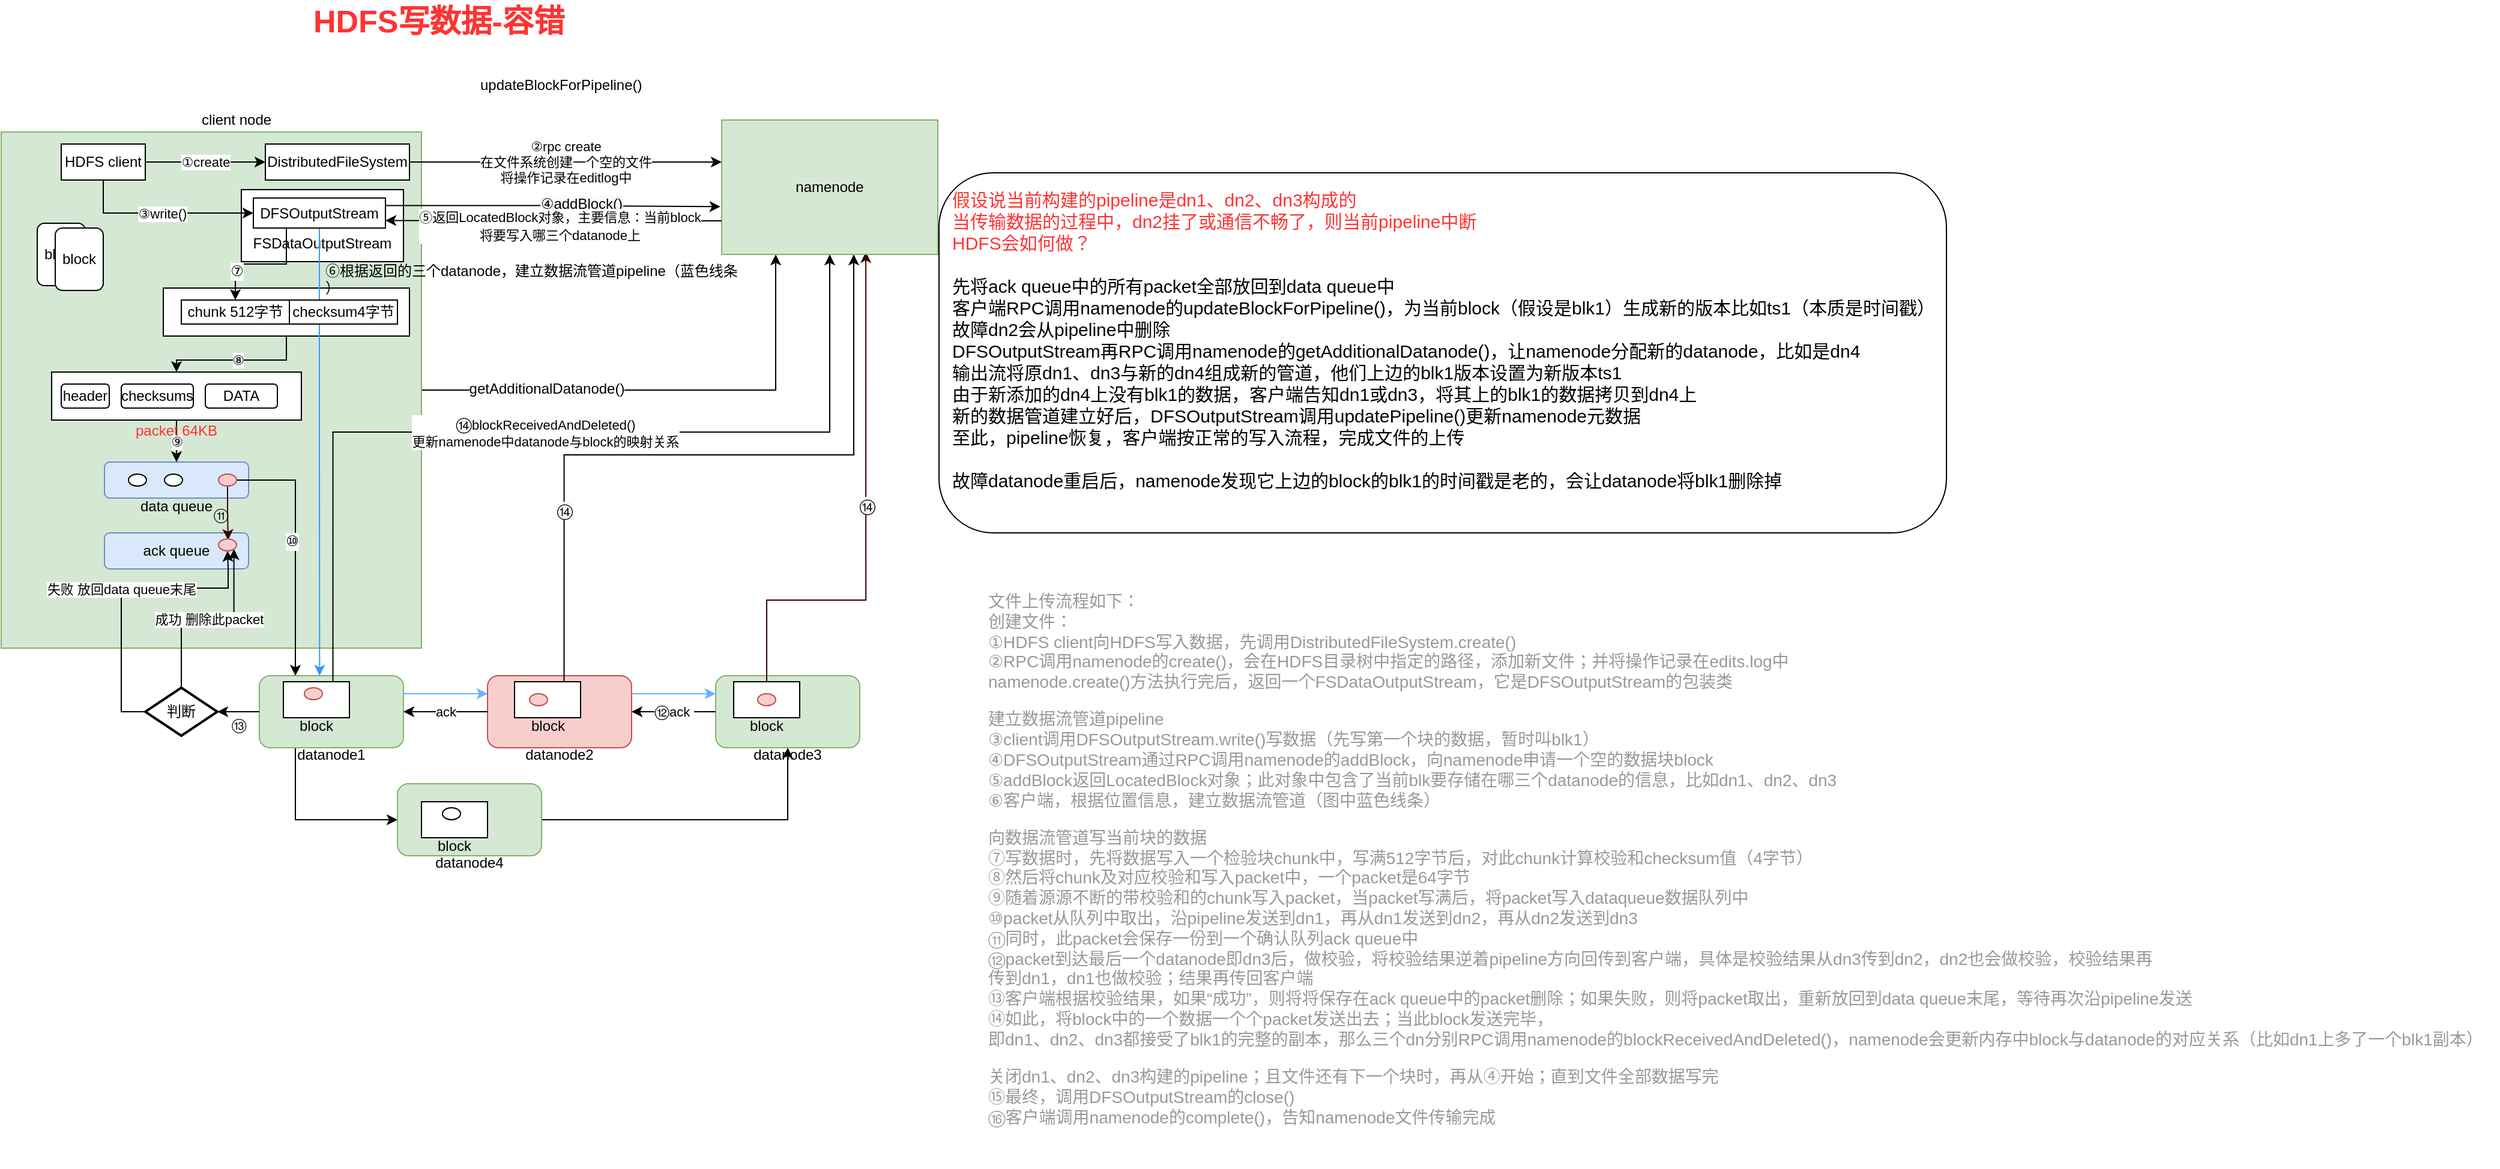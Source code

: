 <mxfile version="11.1.4" type="device"><diagram id="W_lsjcDKfJ_fu0G2ypCz" name="Page-1"><mxGraphModel dx="1422" dy="824" grid="1" gridSize="10" guides="1" tooltips="1" connect="1" arrows="1" fold="1" page="1" pageScale="1" pageWidth="1827" pageHeight="1169" math="0" shadow="0"><root><mxCell id="0"/><mxCell id="1" parent="0"/><mxCell id="wnKtPFl3VBptw_3jj8UI-4" value="" style="rounded=1;whiteSpace=wrap;html=1;fontSize=15;fontColor=#000000;" vertex="1" parent="1"><mxGeometry x="821" y="254" width="839" height="300" as="geometry"/></mxCell><mxCell id="mtmfq5tCBF-9Bzcue13S-6" value="&lt;br&gt;&lt;br&gt;&lt;br&gt;&lt;br&gt;&lt;br&gt;datanode3" style="rounded=1;whiteSpace=wrap;html=1;fillColor=#d5e8d4;strokeColor=#82b366;" parent="1" vertex="1"><mxGeometry x="635" y="673" width="120" height="60" as="geometry"/></mxCell><mxCell id="mtmfq5tCBF-9Bzcue13S-80" style="edgeStyle=orthogonalEdgeStyle;rounded=0;orthogonalLoop=1;jettySize=auto;html=1;exitX=0.5;exitY=0;exitDx=0;exitDy=0;entryX=0.667;entryY=0.982;entryDx=0;entryDy=0;entryPerimeter=0;strokeColor=#330000;" parent="1" source="mtmfq5tCBF-9Bzcue13S-51" target="mtmfq5tCBF-9Bzcue13S-3" edge="1"><mxGeometry relative="1" as="geometry"><Array as="points"><mxPoint x="677" y="610"/><mxPoint x="760" y="610"/></Array></mxGeometry></mxCell><mxCell id="mtmfq5tCBF-9Bzcue13S-97" value="&lt;span style=&quot;font-size: 13px ; text-align: left ; background-color: rgb(248 , 249 , 250)&quot;&gt;⑭&lt;/span&gt;" style="text;html=1;resizable=0;points=[];align=center;verticalAlign=middle;labelBackgroundColor=#ffffff;" parent="mtmfq5tCBF-9Bzcue13S-80" vertex="1" connectable="0"><mxGeometry x="0.041" y="-1" relative="1" as="geometry"><mxPoint as="offset"/></mxGeometry></mxCell><mxCell id="mtmfq5tCBF-9Bzcue13S-51" value="&lt;br&gt;&lt;br&gt;&lt;br&gt;block" style="rounded=0;whiteSpace=wrap;html=1;" parent="1" vertex="1"><mxGeometry x="650" y="678" width="55" height="30" as="geometry"/></mxCell><mxCell id="mtmfq5tCBF-9Bzcue13S-5" value="&lt;br&gt;&lt;br&gt;&lt;br&gt;&lt;br&gt;&lt;br&gt;datanode2" style="rounded=1;whiteSpace=wrap;html=1;fillColor=#f8cecc;strokeColor=#b85450;" parent="1" vertex="1"><mxGeometry x="445" y="673" width="120" height="60" as="geometry"/></mxCell><mxCell id="mtmfq5tCBF-9Bzcue13S-53" style="edgeStyle=orthogonalEdgeStyle;rounded=0;orthogonalLoop=1;jettySize=auto;html=1;exitX=0.75;exitY=0;exitDx=0;exitDy=0;" parent="1" source="mtmfq5tCBF-9Bzcue13S-50" target="mtmfq5tCBF-9Bzcue13S-3" edge="1"><mxGeometry relative="1" as="geometry"><Array as="points"><mxPoint x="509" y="489"/><mxPoint x="750" y="489"/></Array></mxGeometry></mxCell><mxCell id="mtmfq5tCBF-9Bzcue13S-96" value="&lt;span style=&quot;font-size: 13px ; text-align: left ; background-color: rgb(248 , 249 , 250)&quot;&gt;⑭&lt;/span&gt;" style="text;html=1;resizable=0;points=[];align=center;verticalAlign=middle;labelBackgroundColor=#ffffff;" parent="mtmfq5tCBF-9Bzcue13S-53" vertex="1" connectable="0"><mxGeometry x="-0.521" relative="1" as="geometry"><mxPoint as="offset"/></mxGeometry></mxCell><mxCell id="mtmfq5tCBF-9Bzcue13S-50" value="&lt;br&gt;&lt;br&gt;&lt;br&gt;block" style="rounded=0;whiteSpace=wrap;html=1;" parent="1" vertex="1"><mxGeometry x="467.5" y="678" width="55" height="30" as="geometry"/></mxCell><mxCell id="mtmfq5tCBF-9Bzcue13S-63" style="edgeStyle=orthogonalEdgeStyle;rounded=0;orthogonalLoop=1;jettySize=auto;html=1;exitX=0.25;exitY=1;exitDx=0;exitDy=0;entryX=0;entryY=0.5;entryDx=0;entryDy=0;" parent="1" source="mtmfq5tCBF-9Bzcue13S-4" target="mtmfq5tCBF-9Bzcue13S-62" edge="1"><mxGeometry relative="1" as="geometry"/></mxCell><mxCell id="mtmfq5tCBF-9Bzcue13S-4" value="&lt;br&gt;&lt;br&gt;&lt;br&gt;&lt;br&gt;&lt;br&gt;datanode1" style="rounded=1;whiteSpace=wrap;html=1;fillColor=#d5e8d4;strokeColor=#82b366;" parent="1" vertex="1"><mxGeometry x="255" y="673" width="120" height="60" as="geometry"/></mxCell><mxCell id="mtmfq5tCBF-9Bzcue13S-48" value="&lt;br&gt;&lt;br&gt;&lt;br&gt;block" style="rounded=0;whiteSpace=wrap;html=1;" parent="1" vertex="1"><mxGeometry x="275" y="678" width="55" height="30" as="geometry"/></mxCell><mxCell id="mtmfq5tCBF-9Bzcue13S-60" style="edgeStyle=orthogonalEdgeStyle;rounded=0;orthogonalLoop=1;jettySize=auto;html=1;entryX=0.25;entryY=1;entryDx=0;entryDy=0;" parent="1" source="mtmfq5tCBF-9Bzcue13S-1" target="mtmfq5tCBF-9Bzcue13S-3" edge="1"><mxGeometry relative="1" as="geometry"/></mxCell><mxCell id="mtmfq5tCBF-9Bzcue13S-61" value="getAdditionalDatanode()" style="text;html=1;resizable=0;points=[];align=center;verticalAlign=middle;labelBackgroundColor=#ffffff;" parent="mtmfq5tCBF-9Bzcue13S-60" vertex="1" connectable="0"><mxGeometry x="-0.493" y="1" relative="1" as="geometry"><mxPoint as="offset"/></mxGeometry></mxCell><mxCell id="mtmfq5tCBF-9Bzcue13S-1" value="" style="rounded=0;whiteSpace=wrap;html=1;fillColor=#d5e8d4;strokeColor=#82b366;" parent="1" vertex="1"><mxGeometry x="40" y="220" width="350" height="430" as="geometry"/></mxCell><mxCell id="mtmfq5tCBF-9Bzcue13S-28" value="⑧" style="edgeStyle=orthogonalEdgeStyle;rounded=0;orthogonalLoop=1;jettySize=auto;html=1;exitX=0.5;exitY=1;exitDx=0;exitDy=0;entryX=0.5;entryY=0;entryDx=0;entryDy=0;" parent="1" source="mtmfq5tCBF-9Bzcue13S-27" target="mtmfq5tCBF-9Bzcue13S-23" edge="1"><mxGeometry relative="1" as="geometry"/></mxCell><mxCell id="mtmfq5tCBF-9Bzcue13S-27" value="" style="rounded=0;whiteSpace=wrap;html=1;" parent="1" vertex="1"><mxGeometry x="175" y="350" width="205" height="40" as="geometry"/></mxCell><mxCell id="mtmfq5tCBF-9Bzcue13S-2" value="client node" style="text;html=1;resizable=0;points=[];autosize=1;align=left;verticalAlign=top;spacingTop=-4;" parent="1" vertex="1"><mxGeometry x="205" y="200" width="70" height="20" as="geometry"/></mxCell><mxCell id="mtmfq5tCBF-9Bzcue13S-3" value="namenode" style="rounded=0;whiteSpace=wrap;html=1;fillColor=#d5e8d4;strokeColor=#82b366;" parent="1" vertex="1"><mxGeometry x="640" y="210" width="180" height="112" as="geometry"/></mxCell><mxCell id="mtmfq5tCBF-9Bzcue13S-17" style="edgeStyle=orthogonalEdgeStyle;rounded=0;orthogonalLoop=1;jettySize=auto;html=1;exitX=1;exitY=0.25;exitDx=0;exitDy=0;entryX=0;entryY=0.25;entryDx=0;entryDy=0;strokeColor=#66B2FF;" parent="1" source="mtmfq5tCBF-9Bzcue13S-4" target="mtmfq5tCBF-9Bzcue13S-5" edge="1"><mxGeometry relative="1" as="geometry"/></mxCell><mxCell id="mtmfq5tCBF-9Bzcue13S-42" style="edgeStyle=orthogonalEdgeStyle;rounded=0;orthogonalLoop=1;jettySize=auto;html=1;exitX=0;exitY=0.5;exitDx=0;exitDy=0;" parent="1" source="mtmfq5tCBF-9Bzcue13S-4" target="mtmfq5tCBF-9Bzcue13S-43" edge="1"><mxGeometry relative="1" as="geometry"><mxPoint x="230.034" y="703.276" as="targetPoint"/></mxGeometry></mxCell><mxCell id="mtmfq5tCBF-9Bzcue13S-18" style="edgeStyle=orthogonalEdgeStyle;rounded=0;orthogonalLoop=1;jettySize=auto;html=1;exitX=1;exitY=0.25;exitDx=0;exitDy=0;entryX=0;entryY=0.25;entryDx=0;entryDy=0;strokeColor=#66B2FF;" parent="1" source="mtmfq5tCBF-9Bzcue13S-5" target="mtmfq5tCBF-9Bzcue13S-6" edge="1"><mxGeometry relative="1" as="geometry"/></mxCell><mxCell id="mtmfq5tCBF-9Bzcue13S-40" value="ack" style="edgeStyle=orthogonalEdgeStyle;rounded=0;orthogonalLoop=1;jettySize=auto;html=1;exitX=0;exitY=0.5;exitDx=0;exitDy=0;entryX=1;entryY=0.5;entryDx=0;entryDy=0;" parent="1" source="mtmfq5tCBF-9Bzcue13S-5" target="mtmfq5tCBF-9Bzcue13S-4" edge="1"><mxGeometry relative="1" as="geometry"/></mxCell><mxCell id="mtmfq5tCBF-9Bzcue13S-39" value="&lt;span style=&quot;font-size: 12px ; text-align: left ; background-color: rgb(248 , 249 , 250)&quot;&gt;⑫&lt;/span&gt;ack&amp;nbsp;" style="edgeStyle=orthogonalEdgeStyle;rounded=0;orthogonalLoop=1;jettySize=auto;html=1;exitX=0;exitY=0.5;exitDx=0;exitDy=0;" parent="1" source="mtmfq5tCBF-9Bzcue13S-6" target="mtmfq5tCBF-9Bzcue13S-5" edge="1"><mxGeometry relative="1" as="geometry"/></mxCell><mxCell id="mtmfq5tCBF-9Bzcue13S-9" value="①create" style="edgeStyle=orthogonalEdgeStyle;rounded=0;orthogonalLoop=1;jettySize=auto;html=1;exitX=1;exitY=0.5;exitDx=0;exitDy=0;entryX=0;entryY=0.5;entryDx=0;entryDy=0;" parent="1" source="mtmfq5tCBF-9Bzcue13S-7" target="mtmfq5tCBF-9Bzcue13S-8" edge="1"><mxGeometry relative="1" as="geometry"/></mxCell><mxCell id="mtmfq5tCBF-9Bzcue13S-7" value="HDFS client" style="rounded=0;whiteSpace=wrap;html=1;" parent="1" vertex="1"><mxGeometry x="90" y="230" width="70" height="30" as="geometry"/></mxCell><mxCell id="mtmfq5tCBF-9Bzcue13S-10" value="②rpc create&lt;br&gt;在文件系统创建一个空的文件&lt;br&gt;将操作记录在editlog中" style="edgeStyle=orthogonalEdgeStyle;rounded=0;orthogonalLoop=1;jettySize=auto;html=1;exitX=1;exitY=0.5;exitDx=0;exitDy=0;" parent="1" source="mtmfq5tCBF-9Bzcue13S-8" target="mtmfq5tCBF-9Bzcue13S-3" edge="1"><mxGeometry relative="1" as="geometry"><Array as="points"><mxPoint x="620" y="245"/><mxPoint x="620" y="245"/></Array></mxGeometry></mxCell><mxCell id="mtmfq5tCBF-9Bzcue13S-8" value="DistributedFileSystem" style="rounded=0;whiteSpace=wrap;html=1;" parent="1" vertex="1"><mxGeometry x="260" y="230" width="120" height="30" as="geometry"/></mxCell><mxCell id="mtmfq5tCBF-9Bzcue13S-11" value="&lt;br&gt;&lt;br&gt;FSDataOutputStream" style="rounded=0;whiteSpace=wrap;html=1;" parent="1" vertex="1"><mxGeometry x="240" y="268" width="135" height="60" as="geometry"/></mxCell><mxCell id="mtmfq5tCBF-9Bzcue13S-16" style="edgeStyle=orthogonalEdgeStyle;rounded=0;orthogonalLoop=1;jettySize=auto;html=1;exitX=0.5;exitY=1;exitDx=0;exitDy=0;entryX=0.418;entryY=0;entryDx=0;entryDy=0;entryPerimeter=0;strokeColor=#3399FF;" parent="1" source="mtmfq5tCBF-9Bzcue13S-13" target="mtmfq5tCBF-9Bzcue13S-4" edge="1"><mxGeometry relative="1" as="geometry"/></mxCell><mxCell id="mtmfq5tCBF-9Bzcue13S-21" style="edgeStyle=orthogonalEdgeStyle;rounded=0;orthogonalLoop=1;jettySize=auto;html=1;exitX=0.25;exitY=1;exitDx=0;exitDy=0;entryX=0.5;entryY=0;entryDx=0;entryDy=0;" parent="1" source="mtmfq5tCBF-9Bzcue13S-13" target="mtmfq5tCBF-9Bzcue13S-20" edge="1"><mxGeometry relative="1" as="geometry"/></mxCell><mxCell id="mtmfq5tCBF-9Bzcue13S-77" value="⑦" style="text;html=1;resizable=0;points=[];align=center;verticalAlign=middle;labelBackgroundColor=#ffffff;" parent="mtmfq5tCBF-9Bzcue13S-21" vertex="1" connectable="0"><mxGeometry x="0.528" y="1" relative="1" as="geometry"><mxPoint as="offset"/></mxGeometry></mxCell><mxCell id="mtmfq5tCBF-9Bzcue13S-70" style="edgeStyle=orthogonalEdgeStyle;rounded=0;orthogonalLoop=1;jettySize=auto;html=1;exitX=1;exitY=0.25;exitDx=0;exitDy=0;entryX=-0.006;entryY=0.644;entryDx=0;entryDy=0;entryPerimeter=0;" parent="1" source="mtmfq5tCBF-9Bzcue13S-13" target="mtmfq5tCBF-9Bzcue13S-3" edge="1"><mxGeometry relative="1" as="geometry"/></mxCell><mxCell id="mtmfq5tCBF-9Bzcue13S-72" value="&lt;span style=&quot;text-align: left ; background-color: rgb(248 , 249 , 250)&quot;&gt;④addBlock()&lt;/span&gt;" style="text;html=1;resizable=0;points=[];align=center;verticalAlign=middle;labelBackgroundColor=#ffffff;" parent="mtmfq5tCBF-9Bzcue13S-70" vertex="1" connectable="0"><mxGeometry x="-0.077" relative="1" as="geometry"><mxPoint x="33.5" y="-1.5" as="offset"/></mxGeometry></mxCell><mxCell id="mtmfq5tCBF-9Bzcue13S-13" value="DFSOutputStream" style="rounded=0;whiteSpace=wrap;html=1;" parent="1" vertex="1"><mxGeometry x="250" y="275" width="110" height="25" as="geometry"/></mxCell><mxCell id="mtmfq5tCBF-9Bzcue13S-14" value="③write()" style="edgeStyle=orthogonalEdgeStyle;rounded=0;orthogonalLoop=1;jettySize=auto;html=1;exitX=0.5;exitY=1;exitDx=0;exitDy=0;entryX=0;entryY=0.5;entryDx=0;entryDy=0;" parent="1" source="mtmfq5tCBF-9Bzcue13S-7" target="mtmfq5tCBF-9Bzcue13S-13" edge="1"><mxGeometry relative="1" as="geometry"/></mxCell><mxCell id="mtmfq5tCBF-9Bzcue13S-19" value="⑥根据返回的三个datanode，建立数据流管道pipeline（蓝色线条&lt;br&gt;）" style="text;html=1;resizable=0;points=[];autosize=1;align=left;verticalAlign=top;spacingTop=-4;" parent="1" vertex="1"><mxGeometry x="307.5" y="326" width="360" height="30" as="geometry"/></mxCell><mxCell id="mtmfq5tCBF-9Bzcue13S-20" value="chunk 512字节" style="rounded=0;whiteSpace=wrap;html=1;" parent="1" vertex="1"><mxGeometry x="190" y="360" width="90" height="20" as="geometry"/></mxCell><mxCell id="mtmfq5tCBF-9Bzcue13S-22" value="checksum4字节" style="rounded=0;whiteSpace=wrap;html=1;" parent="1" vertex="1"><mxGeometry x="280" y="360" width="90" height="20" as="geometry"/></mxCell><mxCell id="mtmfq5tCBF-9Bzcue13S-31" value="⑨" style="edgeStyle=orthogonalEdgeStyle;rounded=0;orthogonalLoop=1;jettySize=auto;html=1;exitX=0.5;exitY=1;exitDx=0;exitDy=0;" parent="1" source="mtmfq5tCBF-9Bzcue13S-23" target="mtmfq5tCBF-9Bzcue13S-29" edge="1"><mxGeometry relative="1" as="geometry"/></mxCell><mxCell id="mtmfq5tCBF-9Bzcue13S-23" value="&lt;span style=&quot;white-space: normal&quot;&gt;&lt;font color=&quot;#ff3333&quot;&gt;&lt;br&gt;&lt;br&gt;&lt;br&gt;&lt;br&gt;packet 64KB&lt;/font&gt;&lt;/span&gt;" style="rounded=0;whiteSpace=wrap;html=1;" parent="1" vertex="1"><mxGeometry x="82" y="420" width="208" height="40" as="geometry"/></mxCell><mxCell id="mtmfq5tCBF-9Bzcue13S-24" value="header" style="rounded=1;whiteSpace=wrap;html=1;" parent="1" vertex="1"><mxGeometry x="90" y="430" width="40" height="20" as="geometry"/></mxCell><mxCell id="mtmfq5tCBF-9Bzcue13S-25" value="checksums" style="rounded=1;whiteSpace=wrap;html=1;" parent="1" vertex="1"><mxGeometry x="140" y="430" width="60" height="20" as="geometry"/></mxCell><mxCell id="mtmfq5tCBF-9Bzcue13S-26" value="DATA" style="rounded=1;whiteSpace=wrap;html=1;" parent="1" vertex="1"><mxGeometry x="210" y="430" width="60" height="20" as="geometry"/></mxCell><mxCell id="mtmfq5tCBF-9Bzcue13S-29" value="&lt;br&gt;&lt;br&gt;&lt;br&gt;data queue" style="rounded=1;whiteSpace=wrap;html=1;fillColor=#dae8fc;strokeColor=#6c8ebf;" parent="1" vertex="1"><mxGeometry x="126" y="495" width="120" height="30" as="geometry"/></mxCell><mxCell id="mtmfq5tCBF-9Bzcue13S-30" value="ack queue" style="rounded=1;whiteSpace=wrap;html=1;fillColor=#dae8fc;strokeColor=#6c8ebf;" parent="1" vertex="1"><mxGeometry x="126" y="554" width="120" height="30" as="geometry"/></mxCell><mxCell id="mtmfq5tCBF-9Bzcue13S-35" style="edgeStyle=orthogonalEdgeStyle;rounded=0;orthogonalLoop=1;jettySize=auto;html=1;entryX=0.25;entryY=0;entryDx=0;entryDy=0;exitX=1;exitY=0.5;exitDx=0;exitDy=0;" parent="1" source="mtmfq5tCBF-9Bzcue13S-78" target="mtmfq5tCBF-9Bzcue13S-4" edge="1"><mxGeometry relative="1" as="geometry"><mxPoint x="230.034" y="494.759" as="sourcePoint"/></mxGeometry></mxCell><mxCell id="mtmfq5tCBF-9Bzcue13S-85" value="&lt;span style=&quot;text-align: left ; background-color: rgb(248 , 249 , 250)&quot;&gt;⑩&lt;/span&gt;" style="text;html=1;resizable=0;points=[];align=center;verticalAlign=middle;labelBackgroundColor=#ffffff;" parent="mtmfq5tCBF-9Bzcue13S-35" vertex="1" connectable="0"><mxGeometry x="-0.057" y="-3" relative="1" as="geometry"><mxPoint as="offset"/></mxGeometry></mxCell><mxCell id="mtmfq5tCBF-9Bzcue13S-34" value="" style="ellipse;whiteSpace=wrap;html=1;" parent="1" vertex="1"><mxGeometry x="176" y="505" width="15" height="10" as="geometry"/></mxCell><mxCell id="mtmfq5tCBF-9Bzcue13S-36" value="" style="ellipse;whiteSpace=wrap;html=1;fillColor=#f8cecc;strokeColor=#b85450;" parent="1" vertex="1"><mxGeometry x="292.5" y="683" width="15" height="10" as="geometry"/></mxCell><mxCell id="mtmfq5tCBF-9Bzcue13S-37" value="" style="ellipse;whiteSpace=wrap;html=1;fillColor=#f8cecc;strokeColor=#b85450;" parent="1" vertex="1"><mxGeometry x="480" y="688" width="15" height="10" as="geometry"/></mxCell><mxCell id="mtmfq5tCBF-9Bzcue13S-38" value="" style="ellipse;whiteSpace=wrap;html=1;fillColor=#f8cecc;strokeColor=#b85450;" parent="1" vertex="1"><mxGeometry x="670" y="688" width="15" height="10" as="geometry"/></mxCell><mxCell id="mtmfq5tCBF-9Bzcue13S-44" value="成功 删除此packet" style="edgeStyle=orthogonalEdgeStyle;rounded=0;orthogonalLoop=1;jettySize=auto;html=1;exitX=0.5;exitY=0;exitDx=0;exitDy=0;exitPerimeter=0;entryX=1;entryY=1;entryDx=0;entryDy=0;" parent="1" source="mtmfq5tCBF-9Bzcue13S-43" target="mtmfq5tCBF-9Bzcue13S-81" edge="1"><mxGeometry relative="1" as="geometry"><mxPoint x="232.793" y="560.276" as="targetPoint"/></mxGeometry></mxCell><mxCell id="mtmfq5tCBF-9Bzcue13S-45" value="失败 放回data queue末尾" style="edgeStyle=orthogonalEdgeStyle;rounded=0;orthogonalLoop=1;jettySize=auto;html=1;exitX=0;exitY=0.5;exitDx=0;exitDy=0;exitPerimeter=0;entryX=0.5;entryY=1;entryDx=0;entryDy=0;" parent="1" source="mtmfq5tCBF-9Bzcue13S-43" target="mtmfq5tCBF-9Bzcue13S-81" edge="1"><mxGeometry relative="1" as="geometry"><mxPoint x="232.793" y="560.276" as="targetPoint"/><Array as="points"><mxPoint x="140" y="703"/><mxPoint x="140" y="600"/><mxPoint x="229" y="600"/><mxPoint x="229" y="584"/></Array></mxGeometry></mxCell><mxCell id="mtmfq5tCBF-9Bzcue13S-43" value="判断" style="strokeWidth=2;html=1;shape=mxgraph.flowchart.decision;whiteSpace=wrap;" parent="1" vertex="1"><mxGeometry x="160" y="683" width="60" height="40" as="geometry"/></mxCell><mxCell id="mtmfq5tCBF-9Bzcue13S-46" value="" style="ellipse;whiteSpace=wrap;html=1;" parent="1" vertex="1"><mxGeometry x="146" y="505" width="15" height="10" as="geometry"/></mxCell><mxCell id="mtmfq5tCBF-9Bzcue13S-52" value="&lt;span style=&quot;font-size: 13px ; text-align: left ; background-color: rgb(248 , 249 , 250)&quot;&gt;⑭&lt;/span&gt;blockReceivedAndDeleted()&lt;br&gt;更新namenode中datanode与block的映射关系" style="edgeStyle=orthogonalEdgeStyle;rounded=0;orthogonalLoop=1;jettySize=auto;html=1;exitX=0.75;exitY=0;exitDx=0;exitDy=0;entryX=0.5;entryY=1;entryDx=0;entryDy=0;" parent="1" source="mtmfq5tCBF-9Bzcue13S-48" target="mtmfq5tCBF-9Bzcue13S-3" edge="1"><mxGeometry relative="1" as="geometry"><mxPoint x="730" y="330" as="targetPoint"/><Array as="points"><mxPoint x="316" y="470"/><mxPoint x="730" y="470"/></Array></mxGeometry></mxCell><mxCell id="mtmfq5tCBF-9Bzcue13S-56" value="block" style="rounded=1;whiteSpace=wrap;html=1;" parent="1" vertex="1"><mxGeometry x="70" y="296" width="40" height="52" as="geometry"/></mxCell><mxCell id="mtmfq5tCBF-9Bzcue13S-86" style="edgeStyle=orthogonalEdgeStyle;rounded=0;orthogonalLoop=1;jettySize=auto;html=1;exitX=0.5;exitY=1;exitDx=0;exitDy=0;entryX=0.858;entryY=0.2;entryDx=0;entryDy=0;entryPerimeter=0;strokeColor=#330000;" parent="1" source="mtmfq5tCBF-9Bzcue13S-78" target="mtmfq5tCBF-9Bzcue13S-30" edge="1"><mxGeometry relative="1" as="geometry"/></mxCell><mxCell id="mtmfq5tCBF-9Bzcue13S-78" value="" style="ellipse;whiteSpace=wrap;html=1;fillColor=#f8cecc;strokeColor=#b85450;" parent="1" vertex="1"><mxGeometry x="221" y="505" width="15" height="10" as="geometry"/></mxCell><mxCell id="mtmfq5tCBF-9Bzcue13S-58" value="block" style="rounded=1;whiteSpace=wrap;html=1;" parent="1" vertex="1"><mxGeometry x="85" y="300" width="40" height="52" as="geometry"/></mxCell><mxCell id="mtmfq5tCBF-9Bzcue13S-59" value="updateBlockForPipeline()" style="text;html=1;resizable=0;points=[];autosize=1;align=left;verticalAlign=top;spacingTop=-4;" parent="1" vertex="1"><mxGeometry x="437" y="171" width="150" height="20" as="geometry"/></mxCell><mxCell id="mtmfq5tCBF-9Bzcue13S-64" style="edgeStyle=orthogonalEdgeStyle;rounded=0;orthogonalLoop=1;jettySize=auto;html=1;exitX=1;exitY=0.5;exitDx=0;exitDy=0;entryX=0.5;entryY=1;entryDx=0;entryDy=0;" parent="1" source="mtmfq5tCBF-9Bzcue13S-62" target="mtmfq5tCBF-9Bzcue13S-6" edge="1"><mxGeometry relative="1" as="geometry"/></mxCell><mxCell id="mtmfq5tCBF-9Bzcue13S-62" value="&lt;br&gt;&lt;br&gt;&lt;br&gt;&lt;br&gt;&lt;br&gt;datanode4" style="rounded=1;whiteSpace=wrap;html=1;fillColor=#d5e8d4;strokeColor=#82b366;" parent="1" vertex="1"><mxGeometry x="370" y="763" width="120" height="60" as="geometry"/></mxCell><mxCell id="mtmfq5tCBF-9Bzcue13S-65" value="&lt;br&gt;&lt;br&gt;&lt;br&gt;block" style="rounded=0;whiteSpace=wrap;html=1;" parent="1" vertex="1"><mxGeometry x="390" y="778" width="55" height="30" as="geometry"/></mxCell><mxCell id="mtmfq5tCBF-9Bzcue13S-66" value="" style="ellipse;whiteSpace=wrap;html=1;" parent="1" vertex="1"><mxGeometry x="407.5" y="783" width="15" height="10" as="geometry"/></mxCell><mxCell id="mtmfq5tCBF-9Bzcue13S-67" value="&lt;span style=&quot;font-size: 14px&quot;&gt;文件上传流程如下：&lt;/span&gt;&lt;br style=&quot;font-size: 14px&quot;&gt;&lt;span style=&quot;font-size: 14px&quot;&gt;创建文件：&lt;/span&gt;&lt;br style=&quot;font-size: 14px&quot;&gt;&lt;span style=&quot;font-size: 14px&quot;&gt;①HDFS client向HDFS写入数据，先调用DistributedFileSystem.create()&lt;/span&gt;&lt;br style=&quot;font-size: 14px&quot;&gt;&lt;span style=&quot;font-size: 14px&quot;&gt;②RPC调用namenode的create()，会在HDFS目录树中指定的路径，添加新文件；并将操作记录在edits.log中&lt;/span&gt;&lt;br style=&quot;font-size: 14px&quot;&gt;&lt;span style=&quot;font-size: 14px&quot;&gt;namenode.create()方法执行完后，返回一个FSDataOutputStream，它是DFSOutputStream的包装类&lt;/span&gt;&lt;br style=&quot;font-size: 14px&quot;&gt;&lt;br style=&quot;font-size: 14px&quot;&gt;&lt;span style=&quot;font-size: 14px&quot;&gt;建立数据流管道pipeline&lt;/span&gt;&lt;br style=&quot;font-size: 14px&quot;&gt;&lt;span style=&quot;font-size: 14px&quot;&gt;③client调用DFSOutputStream.write()写数据（先写第一个块的数据，暂时叫blk1）&lt;/span&gt;&lt;br style=&quot;font-size: 14px&quot;&gt;&lt;span style=&quot;font-size: 14px&quot;&gt;④DFSOutputStream通过RPC调用namenode的addBlock，向namenode申请一个空的数据块block&lt;/span&gt;&lt;br style=&quot;font-size: 14px&quot;&gt;&lt;span style=&quot;font-size: 14px&quot;&gt;⑤addBlock返回LocatedBlock对象；此对象中包含了当前blk要存储在哪三个datanode的信息，比如dn1、dn2、dn3&lt;/span&gt;&lt;br style=&quot;font-size: 14px&quot;&gt;&lt;span style=&quot;font-size: 14px&quot;&gt;⑥客户端，根据位置信息，建立数据流管道（图中蓝色线条）&lt;/span&gt;&lt;br style=&quot;font-size: 14px&quot;&gt;&lt;br style=&quot;font-size: 14px&quot;&gt;&lt;span style=&quot;font-size: 14px&quot;&gt;向数据流管道写当前块的数据&lt;/span&gt;&lt;br style=&quot;font-size: 14px&quot;&gt;&lt;span style=&quot;font-size: 14px&quot;&gt;⑦写数据时，先将数据写入一个检验块chunk中，写满512字节后，对此chunk计算校验和checksum值（4字节）&lt;/span&gt;&lt;br style=&quot;font-size: 14px&quot;&gt;&lt;span style=&quot;font-size: 14px&quot;&gt;⑧然后将chunk及对应校验和写入packet中，一个packet是64字节&lt;/span&gt;&lt;br style=&quot;font-size: 14px&quot;&gt;&lt;span style=&quot;font-size: 14px&quot;&gt;⑨随着源源不断的带校验和的chunk写入packet，当packet写满后，将packet写入dataqueue数据队列中&lt;/span&gt;&lt;br style=&quot;font-size: 14px&quot;&gt;&lt;span style=&quot;font-size: 14px&quot;&gt;⑩packet从队列中取出，沿pipeline发送到dn1，再从dn1发送到dn2，再从dn2发送到dn3&lt;/span&gt;&lt;br style=&quot;font-size: 14px&quot;&gt;&lt;span style=&quot;font-size: 14px&quot;&gt;⑪同时，此packet会保存一份到一个确认队列ack queue中&lt;/span&gt;&lt;br style=&quot;font-size: 14px&quot;&gt;&lt;span style=&quot;font-size: 14px&quot;&gt;⑫packet到达最后一个datanode即dn3后，做校验，将校验结果逆着pipeline方向回传到客户端，具体是校验结果从dn3传到dn2，dn2也会做校验，校验结果再&lt;/span&gt;&lt;br style=&quot;font-size: 14px&quot;&gt;&lt;span style=&quot;font-size: 14px&quot;&gt;传到dn1，dn1也做校验；结果再传回客户端&lt;/span&gt;&lt;br style=&quot;font-size: 14px&quot;&gt;&lt;span style=&quot;font-size: 14px&quot;&gt;⑬客户端根据校验结果，如果“成功”，则将将保存在ack queue中的packet删除；如果失败，则将packet取出，重新放回到data queue末尾，等待再次沿pipeline发送&lt;/span&gt;&lt;br style=&quot;font-size: 14px&quot;&gt;&lt;span style=&quot;font-size: 14px&quot;&gt;⑭如此，将block中的一个数据一个个packet发送出去；当此block发送完毕，&lt;/span&gt;&lt;br style=&quot;font-size: 14px&quot;&gt;&lt;span style=&quot;font-size: 14px&quot;&gt;即dn1、dn2、dn3都接受了blk1的完整的副本，那么三个dn分别RPC调用namenode的blockReceivedAndDeleted()，namenode会更新内存中block与datanode的对应关系（比如dn1上多了一个blk1副本）&lt;/span&gt;&lt;br style=&quot;font-size: 14px&quot;&gt;&lt;br style=&quot;font-size: 14px&quot;&gt;&lt;span style=&quot;font-size: 14px&quot;&gt;关闭dn1、dn2、dn3构建的pipeline；且文件还有下一个块时，再从④开始；直到文件全部数据写完&lt;/span&gt;&lt;br style=&quot;font-size: 14px&quot;&gt;&lt;span style=&quot;font-size: 14px&quot;&gt;⑮最终，调用DFSOutputStream的close()&lt;/span&gt;&lt;br style=&quot;font-size: 14px&quot;&gt;&lt;span style=&quot;font-size: 14px&quot;&gt;⑯客户端调用namenode的complete()，告知namenode文件传输完成&lt;br&gt;&lt;br&gt;&lt;br&gt;&lt;/span&gt;" style="text;html=1;resizable=0;points=[];autosize=1;align=left;verticalAlign=top;spacingTop=-4;fontColor=#999999;" parent="1" vertex="1"><mxGeometry x="860" y="600" width="1260" height="430" as="geometry"/></mxCell><mxCell id="mtmfq5tCBF-9Bzcue13S-73" style="edgeStyle=orthogonalEdgeStyle;rounded=0;orthogonalLoop=1;jettySize=auto;html=1;exitX=0;exitY=0.75;exitDx=0;exitDy=0;entryX=1;entryY=0.75;entryDx=0;entryDy=0;" parent="1" source="mtmfq5tCBF-9Bzcue13S-3" target="mtmfq5tCBF-9Bzcue13S-13" edge="1"><mxGeometry relative="1" as="geometry"/></mxCell><mxCell id="mtmfq5tCBF-9Bzcue13S-76" value="&lt;span style=&quot;font-size: 11px;&quot;&gt;⑤返回LocatedBlock对象，主要信息：当前block&lt;/span&gt;&lt;br style=&quot;font-size: 11px;&quot;&gt;&lt;span style=&quot;font-size: 11px;&quot;&gt;将要写入哪三个datanode上&lt;/span&gt;" style="text;html=1;resizable=0;points=[];align=center;verticalAlign=middle;labelBackgroundColor=#ffffff;fontColor=#000000;" parent="mtmfq5tCBF-9Bzcue13S-73" vertex="1" connectable="0"><mxGeometry x="0.381" relative="1" as="geometry"><mxPoint x="58.5" y="4" as="offset"/></mxGeometry></mxCell><mxCell id="mtmfq5tCBF-9Bzcue13S-81" value="" style="ellipse;whiteSpace=wrap;html=1;fillColor=#f8cecc;strokeColor=#b85450;" parent="1" vertex="1"><mxGeometry x="221" y="559" width="15" height="10" as="geometry"/></mxCell><mxCell id="mtmfq5tCBF-9Bzcue13S-89" value="⑪" style="text;html=1;" parent="1" vertex="1"><mxGeometry x="215" y="525" width="10" height="20" as="geometry"/></mxCell><mxCell id="mtmfq5tCBF-9Bzcue13S-90" value="⑬" style="text;html=1;" parent="1" vertex="1"><mxGeometry x="230" y="700" width="40" height="30" as="geometry"/></mxCell><mxCell id="Yf_UqxDUjI-wMh4hkN_0-1" value="HDFS写数据-容错" style="text;html=1;resizable=0;points=[];autosize=1;align=left;verticalAlign=top;spacingTop=-4;fontColor=#FF3333;fontSize=26;fontStyle=1" parent="1" vertex="1"><mxGeometry x="298" y="110" width="110" height="20" as="geometry"/></mxCell><mxCell id="wnKtPFl3VBptw_3jj8UI-1" value="&lt;font color=&quot;#ff3333&quot;&gt;假设说当前构建的pipeline是dn1、dn2、dn3构成的&amp;nbsp;&lt;br style=&quot;font-size: 15px&quot;&gt;当传输数据的过程中，dn2挂了或通信不畅了，则当前pipeline中断&lt;br style=&quot;font-size: 15px&quot;&gt;HDFS会如何做？&lt;/font&gt;&lt;br style=&quot;font-size: 15px&quot;&gt;&lt;br style=&quot;font-size: 15px&quot;&gt;先将ack queue中的所有packet全部放回到data queue中&lt;br style=&quot;font-size: 15px&quot;&gt;客户端RPC调用namenode的updateBlockForPipeline()，为当前block（假设是blk1）生成新的版本比如ts1（本质是时间戳）&lt;br style=&quot;font-size: 15px&quot;&gt;故障dn2会从pipeline中删除&lt;br style=&quot;font-size: 15px&quot;&gt;DFSOutputStream再RPC调用namenode的getAdditionalDatanode()，让namenode分配新的datanode，比如是dn4&lt;br style=&quot;font-size: 15px&quot;&gt;输出流将原dn1、dn3与新的dn4组成新的管道，他们上边的blk1版本设置为新版本ts1&lt;br style=&quot;font-size: 15px&quot;&gt;由于新添加的dn4上没有blk1的数据，客户端告知dn1或dn3，将其上的blk1的数据拷贝到dn4上&lt;br style=&quot;font-size: 15px&quot;&gt;新的数据管道建立好后，DFSOutputStream调用updatePipeline()更新namenode元数据&lt;br style=&quot;font-size: 15px&quot;&gt;至此，pipeline恢复，客户端按正常的写入流程，完成文件的上传&lt;br style=&quot;font-size: 15px&quot;&gt;&lt;br style=&quot;font-size: 15px&quot;&gt;故障datanode重启后，namenode发现它上边的block的blk1的时间戳是老的，会让datanode将blk1删除掉" style="text;html=1;resizable=0;points=[];autosize=1;align=left;verticalAlign=top;spacingTop=-4;fontSize=15;fontColor=#000000;" vertex="1" parent="1"><mxGeometry x="830" y="265" width="830" height="250" as="geometry"/></mxCell></root></mxGraphModel></diagram></mxfile>